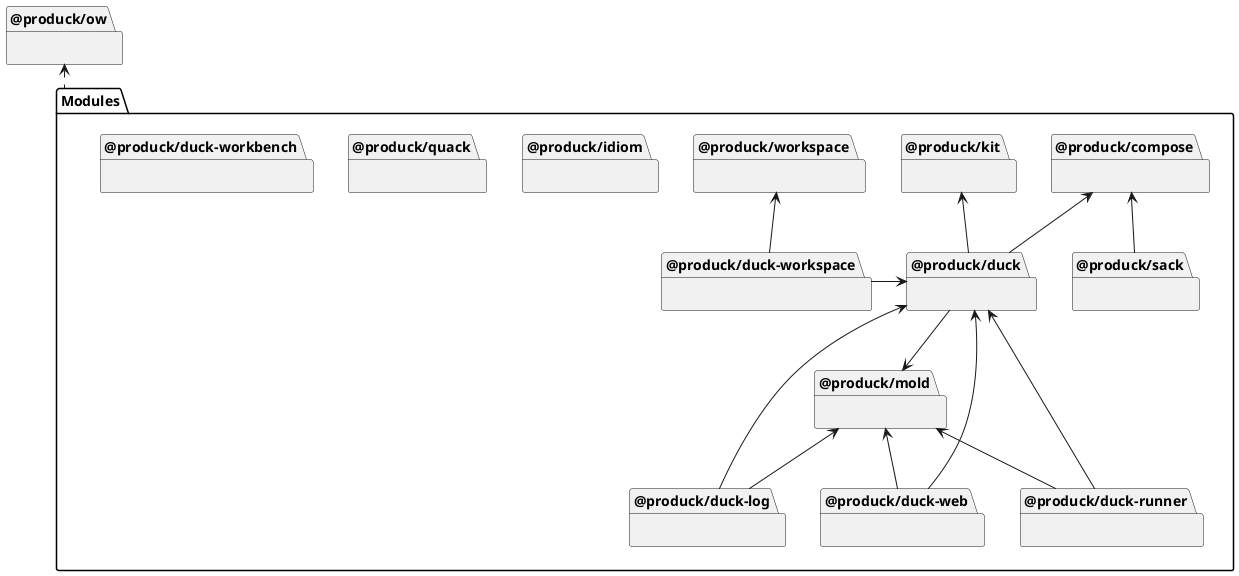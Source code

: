 @startuml
package "@produck/ow" as Ow {}

package Modules {
	package "@produck/mold" as Mold {}
	package "@produck/compose" as Compose {}
	package "@produck/sack" as Sack {}
	package "@produck/kit" as Kit {}
	package "@produck/workspace" as Workspace {}

	package "@produck/idiom" as Idiom {}
	package "@produck/quack" as Quack {}

	package "@produck/duck" as Duck {}
	package "@produck/duck-workspace" as DuckWorkspace {}
	package "@produck/duck-log" as DuckLog {}
	package "@produck/duck-web" as DuckWeb {}
	package "@produck/duck-runner" as DuckRunner {}

	package "@produck/duck-workbench" as DuckWorkbench {}

	Compose <-- Duck
	Compose <-- Sack

	Mold <-up- Duck
	Mold <-- DuckLog
	Mold <-- DuckWeb
	Mold <-- DuckRunner

	Kit <-- Duck

	Workspace <-- DuckWorkspace

	Duck <-- DuckLog
	Duck <-- DuckWeb
	Duck <-- DuckRunner
	Duck <-left- DuckWorkspace
}

Ow <.. Modules

@enduml
